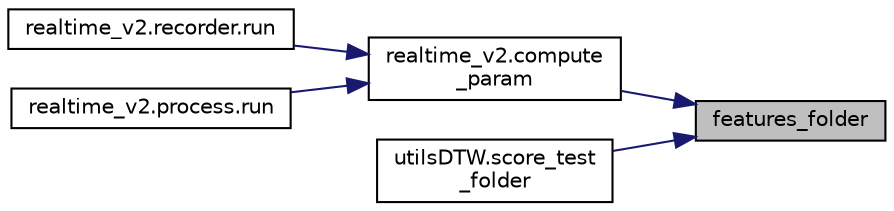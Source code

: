 digraph "features_folder"
{
 // LATEX_PDF_SIZE
  edge [fontname="Helvetica",fontsize="10",labelfontname="Helvetica",labelfontsize="10"];
  node [fontname="Helvetica",fontsize="10",shape=record];
  rankdir="RL";
  Node1 [label="features_folder",height=0.2,width=0.4,color="black", fillcolor="grey75", style="filled", fontcolor="black",tooltip=" "];
  Node1 -> Node2 [dir="back",color="midnightblue",fontsize="10",style="solid",fontname="Helvetica"];
  Node2 [label="realtime_v2.compute\l_param",height=0.2,width=0.4,color="black", fillcolor="white", style="filled",URL="$namespacerealtime__v2.html#a4542f30081af188adf80095ea27ba91a",tooltip=" "];
  Node2 -> Node3 [dir="back",color="midnightblue",fontsize="10",style="solid",fontname="Helvetica"];
  Node3 [label="realtime_v2.recorder.run",height=0.2,width=0.4,color="black", fillcolor="white", style="filled",URL="$classrealtime__v2_1_1recorder.html#ad22709b2e67308af35f55680d5a026e0",tooltip=" "];
  Node2 -> Node4 [dir="back",color="midnightblue",fontsize="10",style="solid",fontname="Helvetica"];
  Node4 [label="realtime_v2.process.run",height=0.2,width=0.4,color="black", fillcolor="white", style="filled",URL="$classrealtime__v2_1_1process.html#ad22709b2e67308af35f55680d5a026e0",tooltip=" "];
  Node1 -> Node5 [dir="back",color="midnightblue",fontsize="10",style="solid",fontname="Helvetica"];
  Node5 [label="utilsDTW.score_test\l_folder",height=0.2,width=0.4,color="black", fillcolor="white", style="filled",URL="$namespaceutils_d_t_w.html#ac18d27723d2f547d330966ddfe2322ef",tooltip=" "];
}

